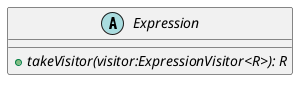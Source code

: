 @startuml

    abstract class Expression {
        {abstract} +takeVisitor(visitor:ExpressionVisitor<R>): R
    }

@enduml

